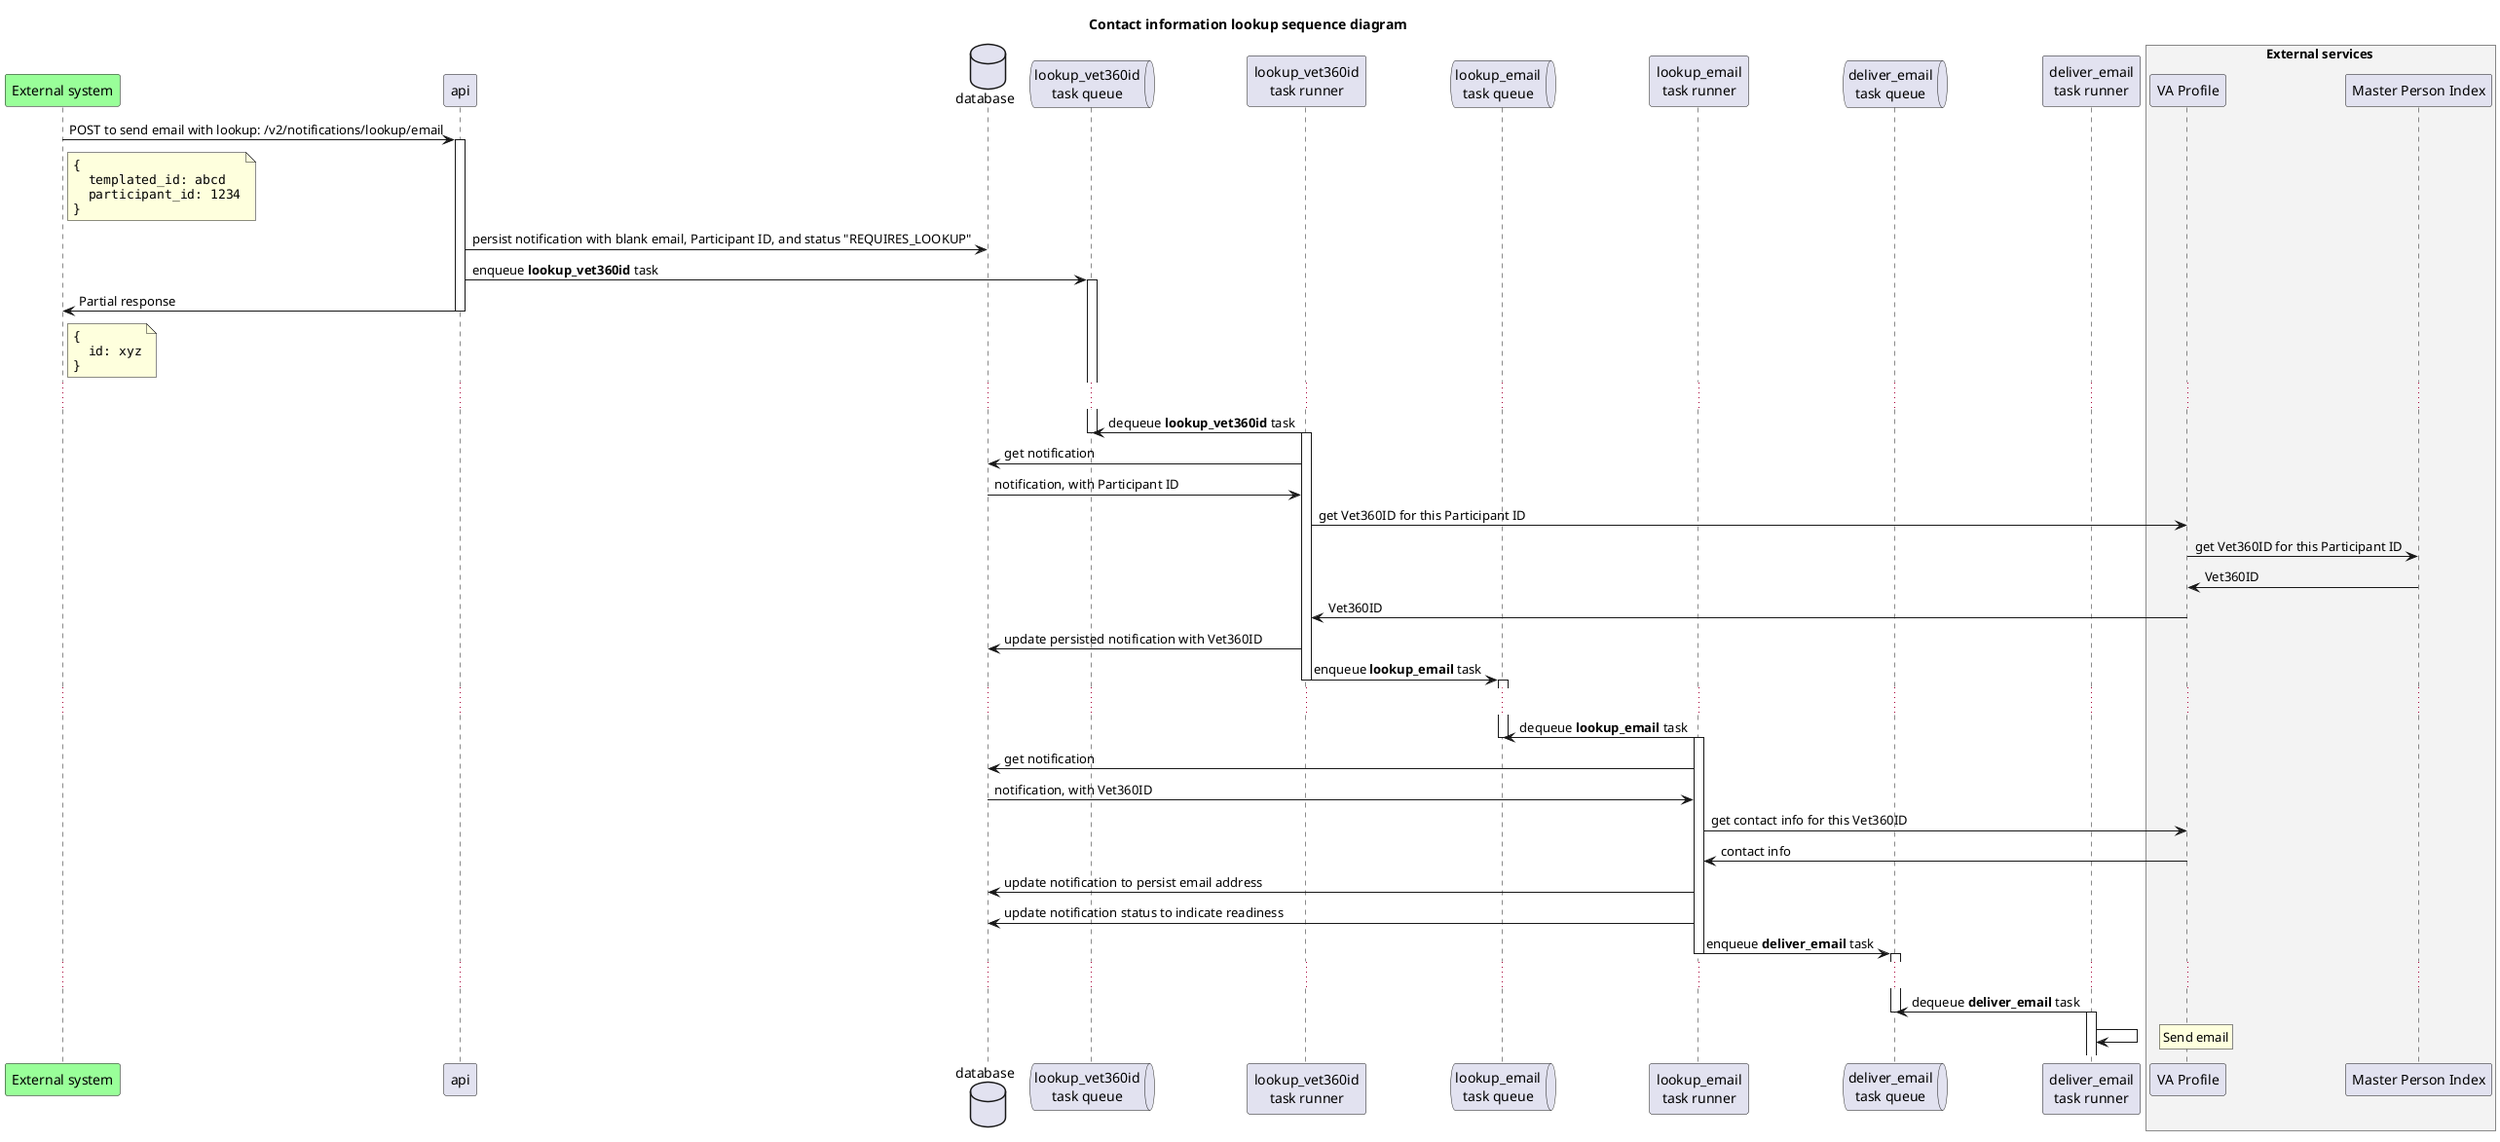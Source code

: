 @startuml
title Contact information lookup sequence diagram

participant "External system" as ext #99FF99
participant api
database database

queue "lookup_vet360id\ntask queue" as lookup_vet360id_queue
participant "lookup_vet360id\ntask runner" as lookup_vet360id_runner

queue "lookup_email\ntask queue" as lookup_email_queue
participant "lookup_email\ntask runner" as lookup_email_runner

queue "deliver_email\ntask queue" as deliver_email_queue
participant "deliver_email\ntask runner" as deliver_email_runner


box External services #f3f3f3
participant "VA Profile" as vaprofile
participant "Master Person Index" as mpi
end box

ext -> api : POST to send email with lookup: /v2/notifications/lookup/email
activate api
note right of ext
  ""{""
  ""  templated_id: abcd""
  ""  participant_id: 1234""
  ""}""
end note

api -> database: persist notification with blank email, Participant ID, and status "REQUIRES_LOOKUP"

api -> lookup_vet360id_queue: enqueue **lookup_vet360id** task
activate lookup_vet360id_queue

api -> ext: Partial response
note right of ext
  ""{""
  ""  id: xyz""
  ""}""
end note
deactivate api

...

lookup_vet360id_runner -> lookup_vet360id_queue: dequeue **lookup_vet360id** task
deactivate lookup_vet360id_queue
activate lookup_vet360id_runner

lookup_vet360id_runner -> database: get notification
database -> lookup_vet360id_runner: notification, with Participant ID

lookup_vet360id_runner -> vaprofile: get Vet360ID for this Participant ID

vaprofile -> mpi: get Vet360ID for this Participant ID

mpi -> vaprofile: Vet360ID

vaprofile -> lookup_vet360id_runner: Vet360ID

lookup_vet360id_runner -> database: update persisted notification with Vet360ID

lookup_vet360id_runner -> lookup_email_queue: enqueue **lookup_email** task
deactivate lookup_vet360id_runner
activate lookup_email_queue

...

lookup_email_runner -> lookup_email_queue: dequeue **lookup_email** task
deactivate lookup_email_queue
activate lookup_email_runner

lookup_email_runner -> database: get notification
database -> lookup_email_runner: notification, with Vet360ID

lookup_email_runner -> vaprofile: get contact info for this Vet360ID

vaprofile -> lookup_email_runner: contact info

lookup_email_runner -> database: update notification to persist email address
lookup_email_runner -> database: update notification status to indicate readiness

lookup_email_runner -> deliver_email_queue: enqueue **deliver_email** task
deactivate lookup_email_runner
activate deliver_email_queue

...

deliver_email_runner -> deliver_email_queue: dequeue **deliver_email** task
deactivate deliver_email_queue
activate deliver_email_runner

deliver_email_runner -> deliver_email_runner
rnote right: Send email
@enduml